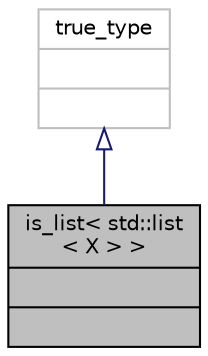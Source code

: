 digraph "is_list&lt; std::list&lt; X &gt; &gt;"
{
 // INTERACTIVE_SVG=YES
 // LATEX_PDF_SIZE
  edge [fontname="Helvetica",fontsize="10",labelfontname="Helvetica",labelfontsize="10"];
  node [fontname="Helvetica",fontsize="10",shape=record];
  Node1 [label="{is_list\< std::list\l\< X \> \>\n||}",height=0.2,width=0.4,color="black", fillcolor="grey75", style="filled", fontcolor="black",tooltip="helper structure for type checking as a list in templates (reduced structure)"];
  Node2 -> Node1 [dir="back",color="midnightblue",fontsize="10",style="solid",arrowtail="onormal",fontname="Helvetica"];
  Node2 [label="{true_type\n||}",height=0.2,width=0.4,color="grey75", fillcolor="white", style="filled",tooltip=" "];
}
